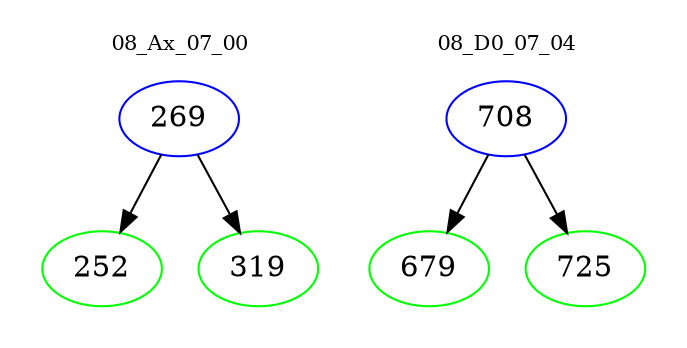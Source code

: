 digraph{
subgraph cluster_0 {
color = white
label = "08_Ax_07_00";
fontsize=10;
T0_269 [label="269", color="blue"]
T0_269 -> T0_252 [color="black"]
T0_252 [label="252", color="green"]
T0_269 -> T0_319 [color="black"]
T0_319 [label="319", color="green"]
}
subgraph cluster_1 {
color = white
label = "08_D0_07_04";
fontsize=10;
T1_708 [label="708", color="blue"]
T1_708 -> T1_679 [color="black"]
T1_679 [label="679", color="green"]
T1_708 -> T1_725 [color="black"]
T1_725 [label="725", color="green"]
}
}
